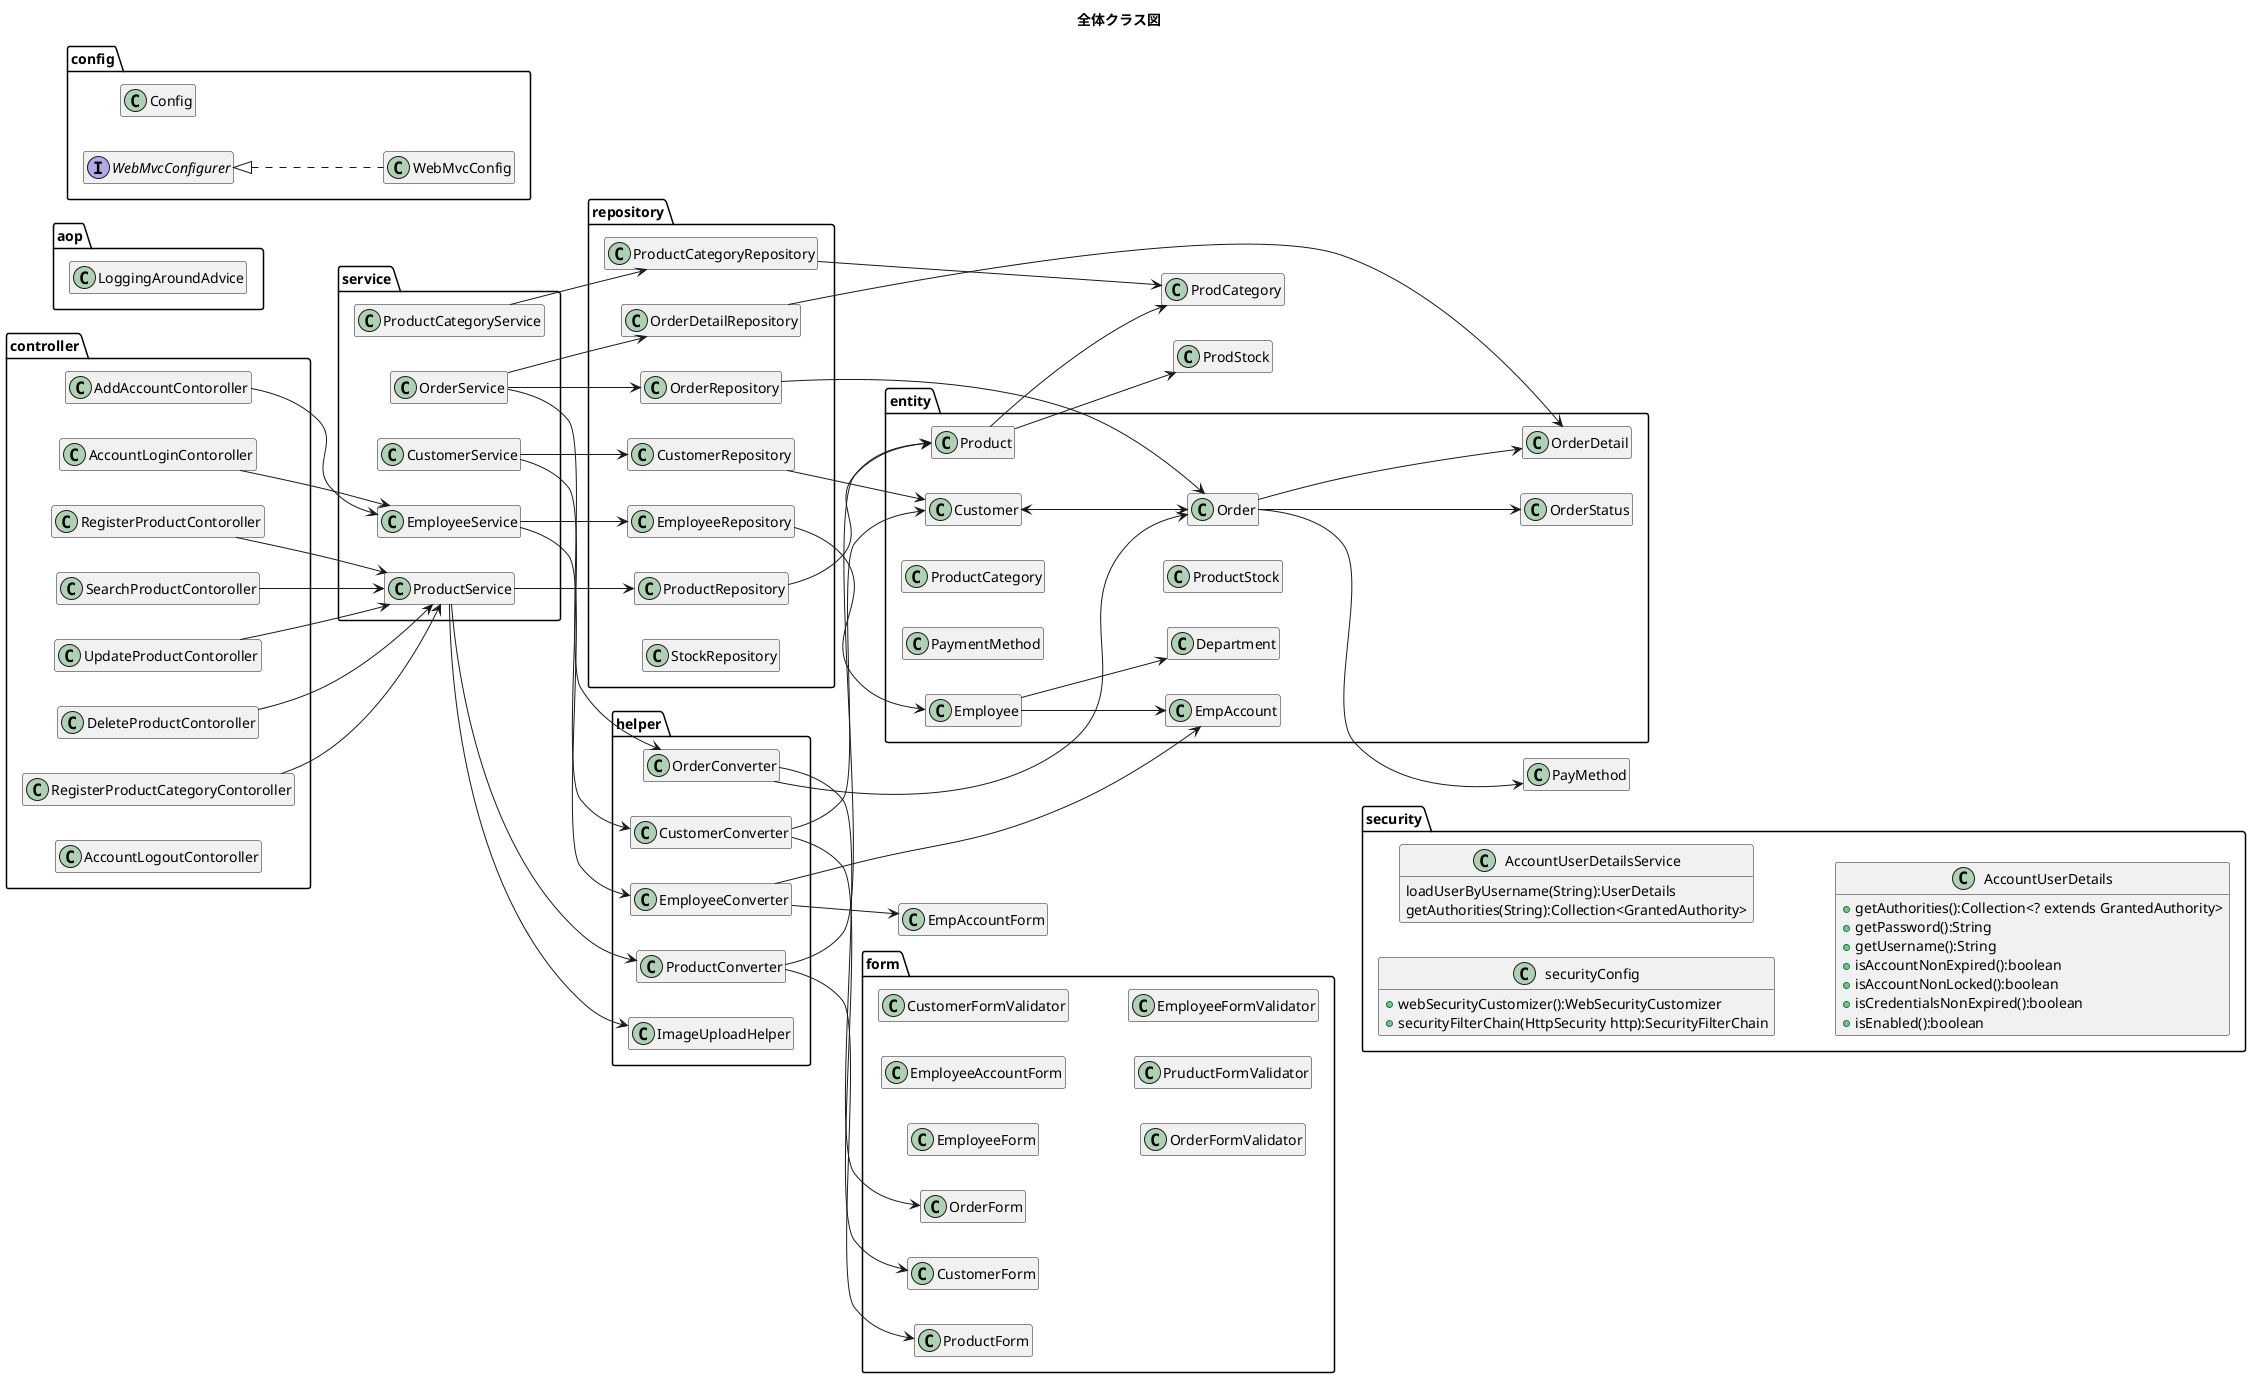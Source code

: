 @startuml
title 全体クラス図
hide empty members
left to right direction

package entity{
    class Customer{
    }

    class Order{
    }

    class OrderDetail{
    }

    class OrderStatus{
    }
    
    class PaymentMethod{
    }

    class Product{
    }

    class ProductCategory{
    }

    class ProductStock{
    }

    class Employee{
    }

    class Department{
    }

    class EmpAccount{
    }
}

Customer <--> Order
Order --> OrderStatus
Order --> OrderDetail
Order --> PayMethod
Product --> ProdStock
Product --> ProdCategory
Employee --> EmpAccount
Employee --> Department

package form{
    
    class CustomerForm{
    }

    class OrderForm{
    }

    class ProductForm{
    }

    class EmployeeForm{
    }
    
    class EmployeeAccountForm{
    }
    
    class CustomerFormValidator{
    }
    
    class OrderFormValidator{
    }
    
    class PruductFormValidator{
    }
    
    class EmployeeFormValidator{
    }
}

package helper{
    class CustomerConverter{
    }

    class OrderConverter{
    }

    class ProductConverter{
    }

    class EmployeeConverter{
    }
    
    class ImageUploadHelper{
    }
}
CustomerConverter --> Customer
CustomerConverter --> CustomerForm
OrderConverter --> Order
OrderConverter --> OrderForm
ProductConverter --> Product
ProductConverter --> ProductForm
EmployeeConverter --> EmpAccount
EmployeeConverter --> EmpAccountForm

package repository{
    class CustomerRepository{
    }

    class OrderRepository{
    }

    class ProductRepository{
    }

    class EmployeeRepository{
    }

    class ProductCategoryRepository{
    }

    class OrderDetailRepository{
    }
    
    class StockRepository{
    }
}

package service{
    class CustomerService{
    }
    
    class OrderService{
    }
    
    class ProductService{
    }

    class EmployeeService{
    }
    
    class ProductCategoryService{
    }
}

CustomerService --> CustomerConverter
OrderService --> OrderConverter
ProductService --> ProductConverter
ProductService --> ImageUploadHelper
EmployeeService --> EmployeeConverter

CustomerService --> CustomerRepository
OrderService --> OrderRepository
OrderService --> OrderDetailRepository
ProductService --> ProductRepository
EmployeeService --> EmployeeRepository
ProductCategoryService --> ProductCategoryRepository

CustomerRepository --> Customer
OrderRepository --> Order
OrderDetailRepository --> OrderDetail
ProductRepository --> Product
EmployeeRepository --> Employee
ProductCategoryRepository --> ProdCategory


package controller{
    class AddAccountContoroller{
    }
    class RegisterProductContoroller{
    }
    class SearchProductContoroller{
    }
    class UpdateProductContoroller{
    }
    class DeleteProductContoroller{
    }
    class RegisterProductCategoryContoroller{
    }
    class AccountLoginContoroller{
    }
    class  AccountLogoutContoroller{
    }
}
AddAccountContoroller --> EmployeeService
RegisterProductContoroller --> ProductService
SearchProductContoroller --> ProductService
UpdateProductContoroller --> ProductService
DeleteProductContoroller --> ProductService
RegisterProductCategoryContoroller --> ProductService
AccountLoginContoroller --> EmployeeService

package aop{
   class LoggingAroundAdvice {
   }
}

package config{
    class Config{
    }
    class WebMvcConfig implements WebMvcConfigurer {
    }
}

package security{

		class securityConfig{
			+ webSecurityCustomizer():WebSecurityCustomizer
			+ securityFilterChain(HttpSecurity http):SecurityFilterChain
		}
		class AccountUserDetailsService{
			loadUserByUsername(String):UserDetails
			getAuthorities(String):Collection<GrantedAuthority>
		}
		class AccountUserDetails{
			+getAuthorities():Collection<? extends GrantedAuthority>
			+getPassword():String
			+getUsername():String
			+isAccountNonExpired():boolean
			+isAccountNonLocked():boolean
			+isCredentialsNonExpired():boolean
			+isEnabled():boolean
		}
	
}
@enduml




